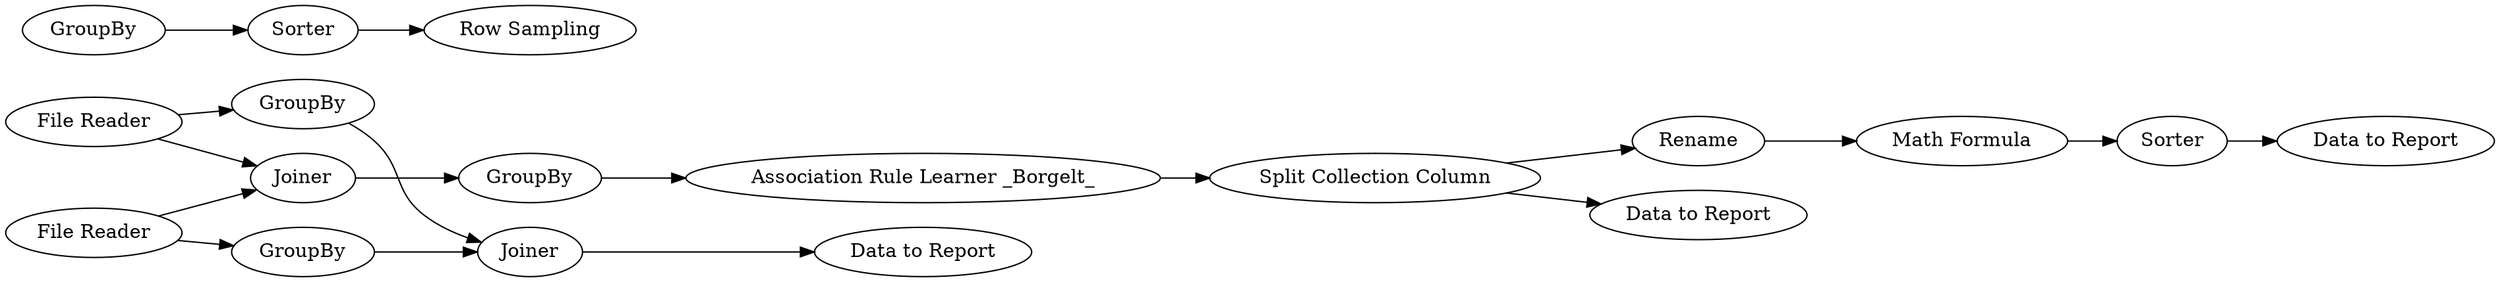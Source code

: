 digraph {
	6 -> 5
	12 -> 13
	48 -> 49
	7 -> 5
	43 -> 44
	43 -> 17
	7 -> 46
	13 -> 43
	15 -> 16
	46 -> 48
	5 -> 12
	47 -> 48
	45 -> 36
	44 -> 45
	16 -> 22
	36 -> 18
	6 -> 47
	5 [label=Joiner]
	16 [label=Sorter]
	48 [label=Joiner]
	13 [label="Association Rule Learner _Borgelt_"]
	43 [label="Split Collection Column"]
	44 [label=Rename]
	7 [label="File Reader"]
	49 [label="Data to Report"]
	22 [label="Row Sampling"]
	36 [label=Sorter]
	45 [label="Math Formula"]
	46 [label=GroupBy]
	47 [label=GroupBy]
	18 [label="Data to Report"]
	6 [label="File Reader"]
	15 [label=GroupBy]
	17 [label="Data to Report"]
	12 [label=GroupBy]
	rankdir=LR
}
